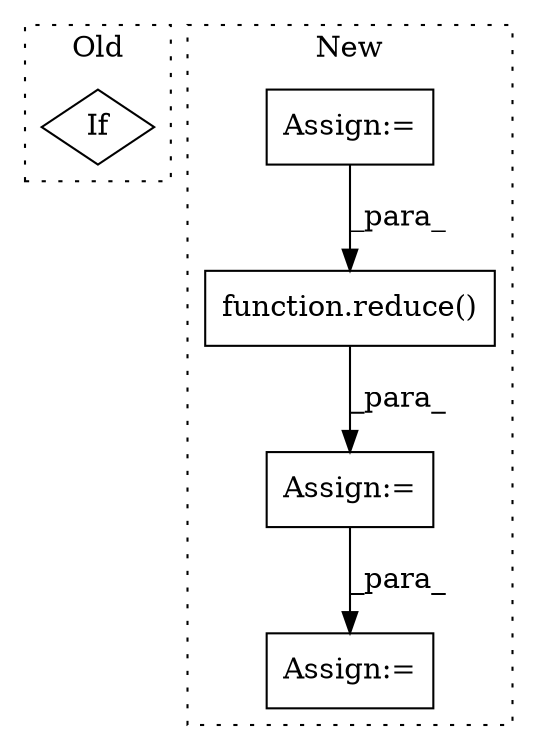 digraph G {
subgraph cluster0 {
1 [label="If" a="96" s="8497" l="0" shape="diamond"];
label = "Old";
style="dotted";
}
subgraph cluster1 {
2 [label="function.reduce()" a="75" s="15158,15259" l="16,6" shape="box"];
3 [label="Assign:=" a="68" s="15327" l="16" shape="box"];
4 [label="Assign:=" a="68" s="15132" l="26" shape="box"];
5 [label="Assign:=" a="68" s="15086" l="3" shape="box"];
label = "New";
style="dotted";
}
2 -> 4 [label="_para_"];
4 -> 3 [label="_para_"];
5 -> 2 [label="_para_"];
}